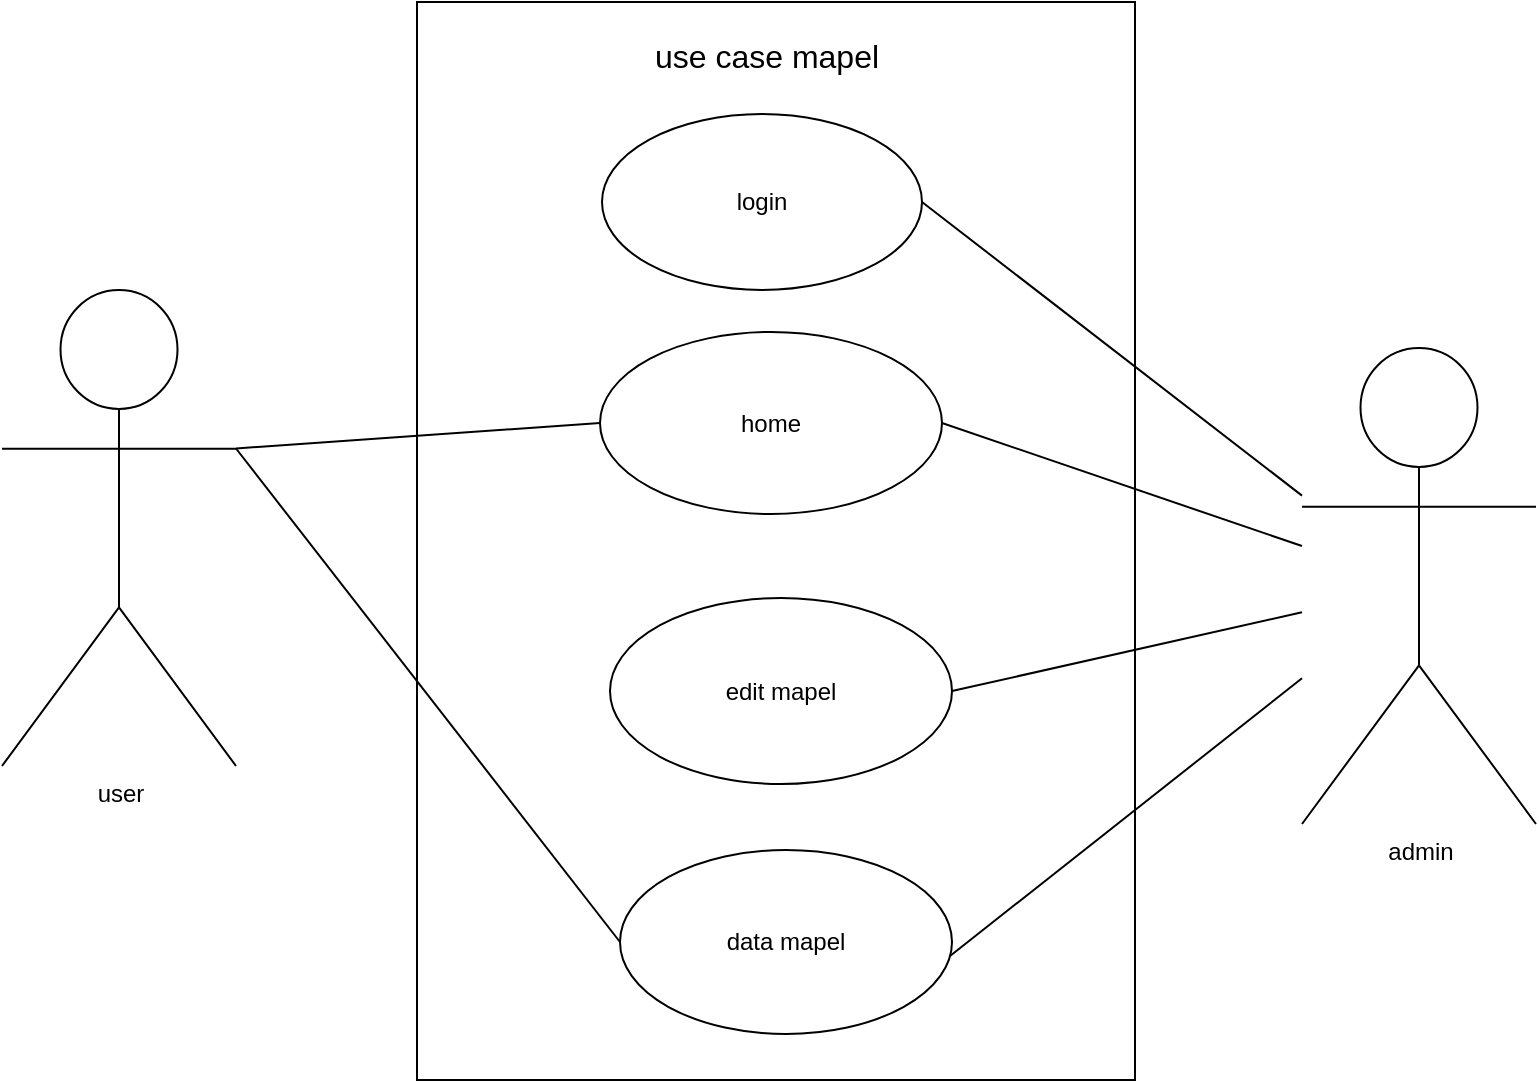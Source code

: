 <mxfile version="24.7.14">
  <diagram name="Page-1" id="Tv_U9wCD4ViJDjxL_UXc">
    <mxGraphModel dx="2074" dy="720" grid="0" gridSize="10" guides="1" tooltips="1" connect="1" arrows="1" fold="1" page="0" pageScale="1" pageWidth="850" pageHeight="1100" math="0" shadow="0">
      <root>
        <mxCell id="0" />
        <mxCell id="1" parent="0" />
        <mxCell id="-hZPdr1VJH4J_GhkySJX-1" value="" style="rounded=0;whiteSpace=wrap;html=1;" parent="1" vertex="1">
          <mxGeometry x="76.5" y="131" width="359" height="539" as="geometry" />
        </mxCell>
        <mxCell id="-hZPdr1VJH4J_GhkySJX-3" value="user" style="shape=umlActor;verticalLabelPosition=bottom;verticalAlign=top;html=1;outlineConnect=0;" parent="1" vertex="1">
          <mxGeometry x="-131" y="275" width="117" height="238" as="geometry" />
        </mxCell>
        <mxCell id="-hZPdr1VJH4J_GhkySJX-6" value="login" style="ellipse;whiteSpace=wrap;html=1;" parent="1" vertex="1">
          <mxGeometry x="169" y="187" width="160" height="88" as="geometry" />
        </mxCell>
        <mxCell id="-hZPdr1VJH4J_GhkySJX-8" value="data mapel" style="ellipse;whiteSpace=wrap;html=1;" parent="1" vertex="1">
          <mxGeometry x="178" y="555" width="166" height="92" as="geometry" />
        </mxCell>
        <mxCell id="-hZPdr1VJH4J_GhkySJX-9" value="home" style="ellipse;whiteSpace=wrap;html=1;" parent="1" vertex="1">
          <mxGeometry x="168" y="296" width="171" height="91" as="geometry" />
        </mxCell>
        <mxCell id="-hZPdr1VJH4J_GhkySJX-10" value="edit mapel" style="ellipse;whiteSpace=wrap;html=1;" parent="1" vertex="1">
          <mxGeometry x="173" y="429" width="171" height="93" as="geometry" />
        </mxCell>
        <mxCell id="-hZPdr1VJH4J_GhkySJX-15" value="admin" style="shape=umlActor;verticalLabelPosition=bottom;verticalAlign=top;html=1;outlineConnect=0;" parent="1" vertex="1">
          <mxGeometry x="519" y="304" width="117" height="238" as="geometry" />
        </mxCell>
        <mxCell id="-hZPdr1VJH4J_GhkySJX-16" value="use case mapel" style="text;html=1;align=center;verticalAlign=middle;resizable=0;points=[];autosize=1;strokeColor=none;fillColor=none;fontSize=16;" parent="1" vertex="1">
          <mxGeometry x="186" y="142" width="130" height="31" as="geometry" />
        </mxCell>
        <mxCell id="-hZPdr1VJH4J_GhkySJX-18" value="" style="endArrow=none;html=1;rounded=0;fontSize=12;startSize=8;endSize=8;curved=1;exitX=1;exitY=0.333;exitDx=0;exitDy=0;exitPerimeter=0;entryX=0;entryY=0.5;entryDx=0;entryDy=0;" parent="1" source="-hZPdr1VJH4J_GhkySJX-3" target="-hZPdr1VJH4J_GhkySJX-9" edge="1">
          <mxGeometry width="50" height="50" relative="1" as="geometry">
            <mxPoint x="176" y="426" as="sourcePoint" />
            <mxPoint x="226" y="376" as="targetPoint" />
          </mxGeometry>
        </mxCell>
        <mxCell id="-hZPdr1VJH4J_GhkySJX-19" value="" style="endArrow=none;html=1;rounded=0;fontSize=12;startSize=8;endSize=8;curved=1;exitX=1;exitY=0.333;exitDx=0;exitDy=0;exitPerimeter=0;entryX=0;entryY=0.5;entryDx=0;entryDy=0;" parent="1" source="-hZPdr1VJH4J_GhkySJX-3" target="-hZPdr1VJH4J_GhkySJX-8" edge="1">
          <mxGeometry width="50" height="50" relative="1" as="geometry">
            <mxPoint x="-4" y="364" as="sourcePoint" />
            <mxPoint x="178" y="352" as="targetPoint" />
          </mxGeometry>
        </mxCell>
        <mxCell id="-hZPdr1VJH4J_GhkySJX-20" style="edgeStyle=none;curved=1;rounded=0;orthogonalLoop=1;jettySize=auto;html=1;exitX=1;exitY=0.333;exitDx=0;exitDy=0;exitPerimeter=0;fontSize=12;startSize=8;endSize=8;" parent="1" source="-hZPdr1VJH4J_GhkySJX-3" target="-hZPdr1VJH4J_GhkySJX-3" edge="1">
          <mxGeometry relative="1" as="geometry" />
        </mxCell>
        <mxCell id="-hZPdr1VJH4J_GhkySJX-21" value="" style="endArrow=none;html=1;rounded=0;fontSize=12;startSize=8;endSize=8;curved=1;exitX=1;exitY=0.5;exitDx=0;exitDy=0;" parent="1" source="-hZPdr1VJH4J_GhkySJX-6" target="-hZPdr1VJH4J_GhkySJX-15" edge="1">
          <mxGeometry width="50" height="50" relative="1" as="geometry">
            <mxPoint x="344" y="251" as="sourcePoint" />
            <mxPoint x="536" y="498" as="targetPoint" />
          </mxGeometry>
        </mxCell>
        <mxCell id="-hZPdr1VJH4J_GhkySJX-22" value="" style="endArrow=none;html=1;rounded=0;fontSize=12;startSize=8;endSize=8;curved=1;exitX=1;exitY=0.5;exitDx=0;exitDy=0;" parent="1" source="-hZPdr1VJH4J_GhkySJX-9" target="-hZPdr1VJH4J_GhkySJX-15" edge="1">
          <mxGeometry width="50" height="50" relative="1" as="geometry">
            <mxPoint x="357" y="318" as="sourcePoint" />
            <mxPoint x="547" y="465" as="targetPoint" />
          </mxGeometry>
        </mxCell>
        <mxCell id="-hZPdr1VJH4J_GhkySJX-23" value="" style="endArrow=none;html=1;rounded=0;fontSize=12;startSize=8;endSize=8;curved=1;exitX=1;exitY=0.5;exitDx=0;exitDy=0;" parent="1" source="-hZPdr1VJH4J_GhkySJX-10" target="-hZPdr1VJH4J_GhkySJX-15" edge="1">
          <mxGeometry width="50" height="50" relative="1" as="geometry">
            <mxPoint x="341" y="369" as="sourcePoint" />
            <mxPoint x="531" y="516" as="targetPoint" />
          </mxGeometry>
        </mxCell>
        <mxCell id="-hZPdr1VJH4J_GhkySJX-24" value="" style="endArrow=none;html=1;rounded=0;fontSize=12;startSize=8;endSize=8;curved=1;exitX=0.994;exitY=0.576;exitDx=0;exitDy=0;exitPerimeter=0;" parent="1" source="-hZPdr1VJH4J_GhkySJX-8" target="-hZPdr1VJH4J_GhkySJX-15" edge="1">
          <mxGeometry width="50" height="50" relative="1" as="geometry">
            <mxPoint x="344" y="532" as="sourcePoint" />
            <mxPoint x="519" y="492" as="targetPoint" />
          </mxGeometry>
        </mxCell>
      </root>
    </mxGraphModel>
  </diagram>
</mxfile>
